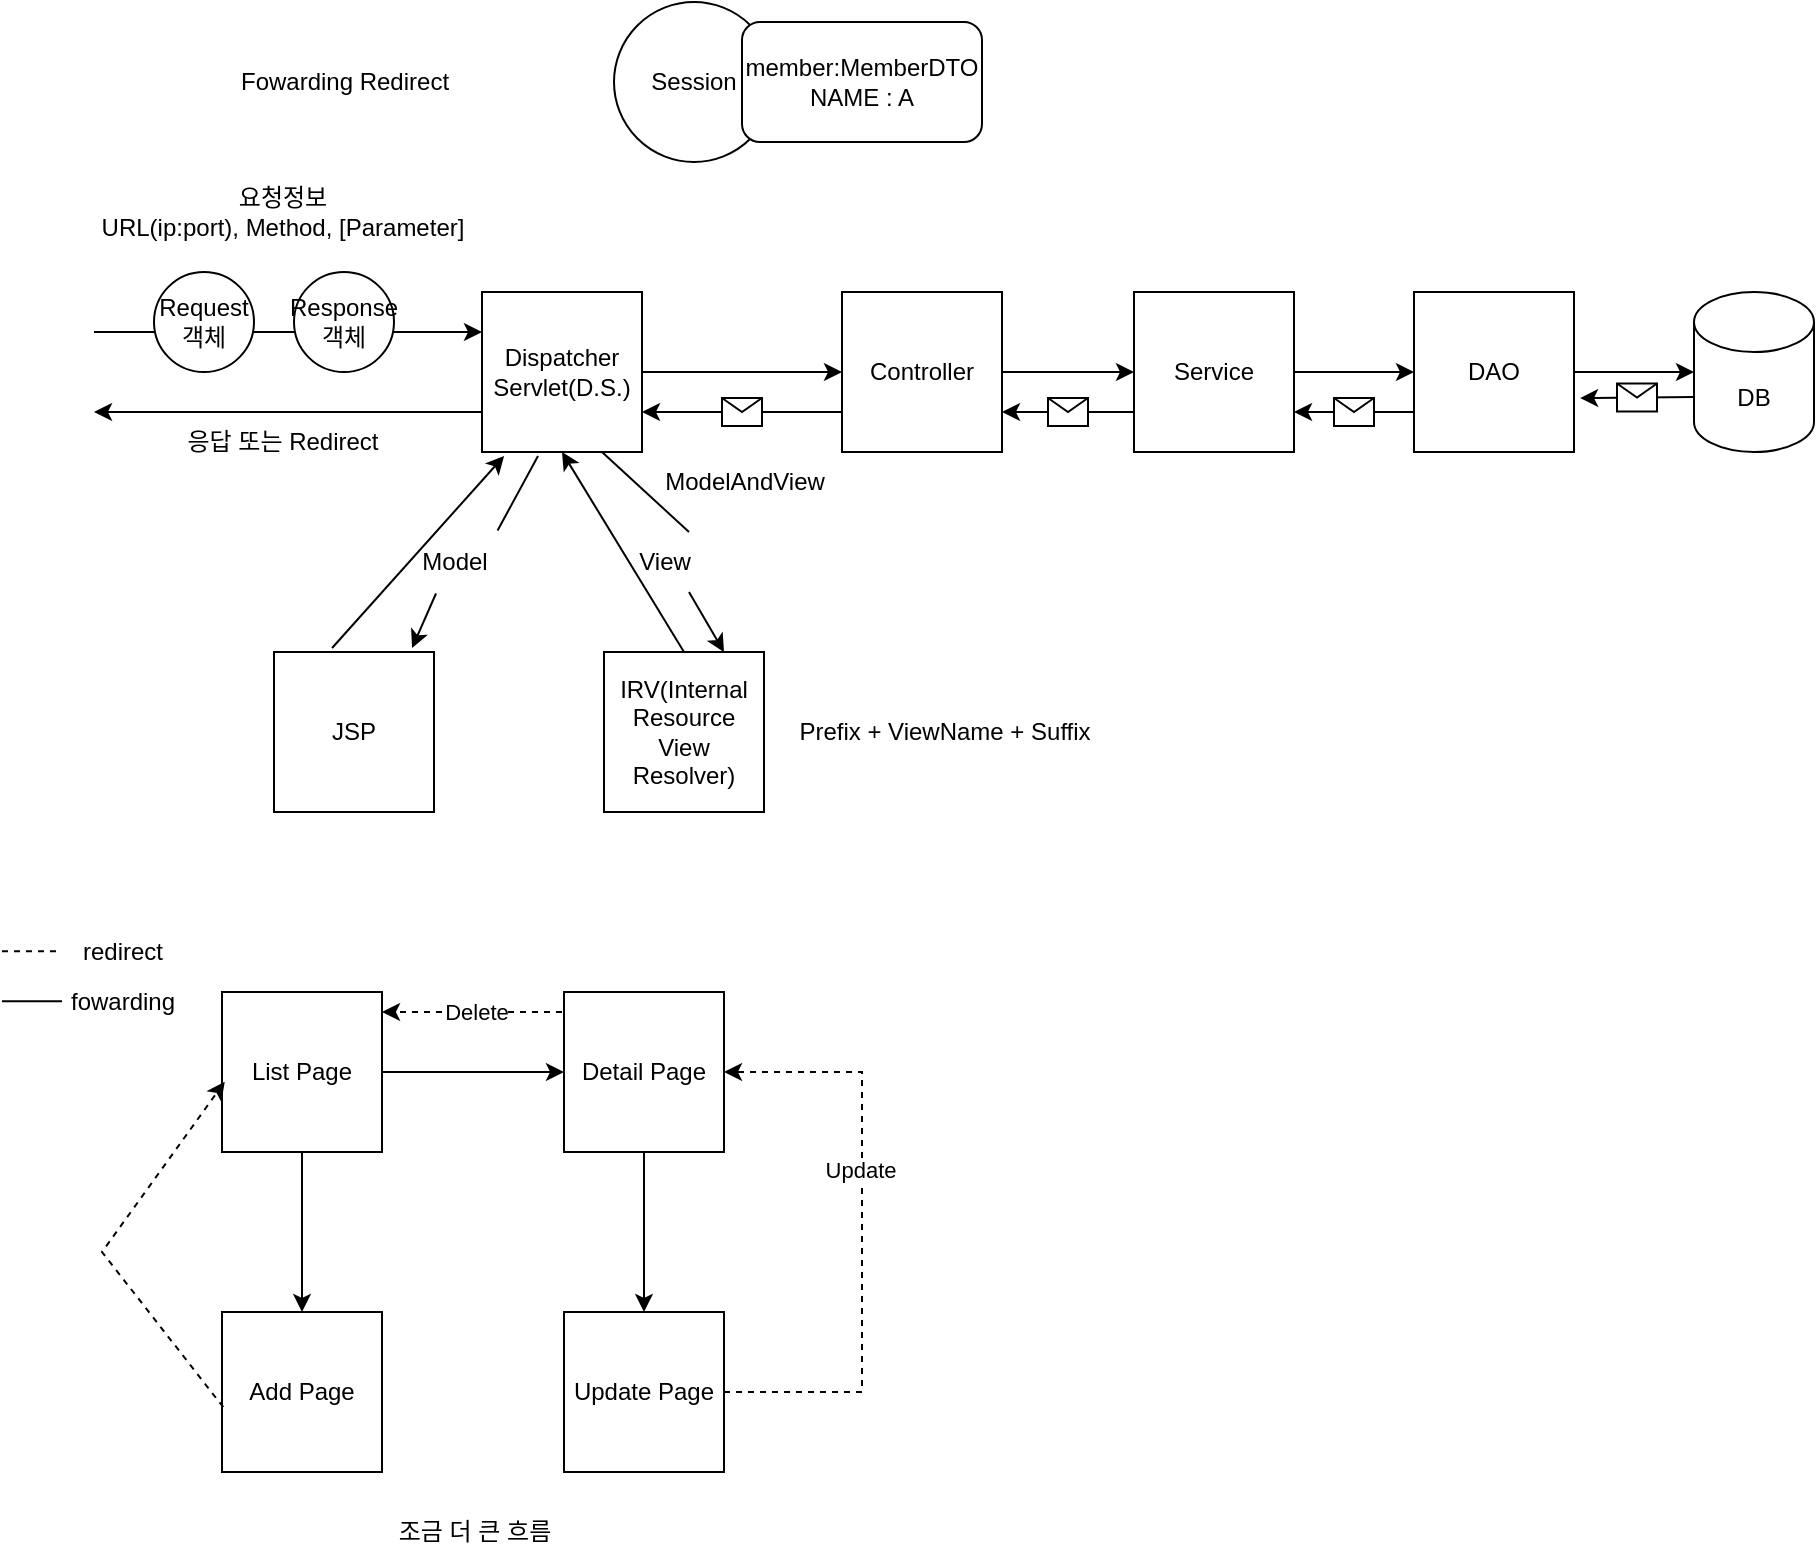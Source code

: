 <mxfile version="20.8.23" type="github" pages="4">
  <diagram name="Flow" id="SFtcmK7Nqqrt-ngyzojN">
    <mxGraphModel dx="504" dy="572" grid="1" gridSize="10" guides="1" tooltips="1" connect="1" arrows="1" fold="1" page="1" pageScale="1" pageWidth="1169" pageHeight="827" math="0" shadow="0">
      <root>
        <mxCell id="0" />
        <mxCell id="1" parent="0" />
        <mxCell id="UZKCKIMM1cQln6kZ_rzy-1" value="DB" style="shape=cylinder3;whiteSpace=wrap;html=1;boundedLbl=1;backgroundOutline=1;size=15;" parent="1" vertex="1">
          <mxGeometry x="876" y="170" width="60" height="80" as="geometry" />
        </mxCell>
        <mxCell id="UZKCKIMM1cQln6kZ_rzy-2" value="DAO" style="whiteSpace=wrap;html=1;aspect=fixed;" parent="1" vertex="1">
          <mxGeometry x="736" y="170" width="80" height="80" as="geometry" />
        </mxCell>
        <mxCell id="UZKCKIMM1cQln6kZ_rzy-3" value="Service" style="whiteSpace=wrap;html=1;aspect=fixed;" parent="1" vertex="1">
          <mxGeometry x="596" y="170" width="80" height="80" as="geometry" />
        </mxCell>
        <mxCell id="UZKCKIMM1cQln6kZ_rzy-4" value="JSP" style="whiteSpace=wrap;html=1;aspect=fixed;" parent="1" vertex="1">
          <mxGeometry x="166" y="350" width="80" height="80" as="geometry" />
        </mxCell>
        <mxCell id="UZKCKIMM1cQln6kZ_rzy-5" value="Dispatcher Servlet(D.S.)" style="whiteSpace=wrap;html=1;aspect=fixed;" parent="1" vertex="1">
          <mxGeometry x="270" y="170" width="80" height="80" as="geometry" />
        </mxCell>
        <mxCell id="UZKCKIMM1cQln6kZ_rzy-6" value="IRV(Internal Resource View Resolver)" style="whiteSpace=wrap;html=1;aspect=fixed;" parent="1" vertex="1">
          <mxGeometry x="331" y="350" width="80" height="80" as="geometry" />
        </mxCell>
        <mxCell id="UZKCKIMM1cQln6kZ_rzy-7" value="" style="endArrow=classic;html=1;rounded=0;startArrow=none;" parent="1" source="UZKCKIMM1cQln6kZ_rzy-10" edge="1">
          <mxGeometry width="50" height="50" relative="1" as="geometry">
            <mxPoint x="476" y="260" as="sourcePoint" />
            <mxPoint x="516" y="210" as="targetPoint" />
          </mxGeometry>
        </mxCell>
        <mxCell id="UZKCKIMM1cQln6kZ_rzy-8" value="" style="endArrow=classic;html=1;rounded=0;exitX=0;exitY=0;exitDx=0;exitDy=52.5;exitPerimeter=0;entryX=1.038;entryY=0.663;entryDx=0;entryDy=0;entryPerimeter=0;" parent="1" source="UZKCKIMM1cQln6kZ_rzy-1" target="UZKCKIMM1cQln6kZ_rzy-2" edge="1">
          <mxGeometry relative="1" as="geometry">
            <mxPoint x="696" y="360" as="sourcePoint" />
            <mxPoint x="796" y="360" as="targetPoint" />
          </mxGeometry>
        </mxCell>
        <mxCell id="UZKCKIMM1cQln6kZ_rzy-9" value="" style="shape=message;html=1;outlineConnect=0;" parent="UZKCKIMM1cQln6kZ_rzy-8" vertex="1">
          <mxGeometry width="20" height="14" relative="1" as="geometry">
            <mxPoint x="-10" y="-7" as="offset" />
          </mxGeometry>
        </mxCell>
        <mxCell id="UZKCKIMM1cQln6kZ_rzy-10" value="Controller" style="whiteSpace=wrap;html=1;aspect=fixed;" parent="1" vertex="1">
          <mxGeometry x="450" y="170" width="80" height="80" as="geometry" />
        </mxCell>
        <mxCell id="UZKCKIMM1cQln6kZ_rzy-11" value="" style="endArrow=classic;html=1;rounded=0;entryX=0;entryY=0.5;entryDx=0;entryDy=0;" parent="1" source="UZKCKIMM1cQln6kZ_rzy-5" target="UZKCKIMM1cQln6kZ_rzy-10" edge="1">
          <mxGeometry width="50" height="50" relative="1" as="geometry">
            <mxPoint x="396" y="260" as="sourcePoint" />
            <mxPoint x="446" y="210" as="targetPoint" />
          </mxGeometry>
        </mxCell>
        <mxCell id="UZKCKIMM1cQln6kZ_rzy-12" value="" style="endArrow=classic;html=1;rounded=0;entryX=0;entryY=0.5;entryDx=0;entryDy=0;" parent="1" source="UZKCKIMM1cQln6kZ_rzy-10" target="UZKCKIMM1cQln6kZ_rzy-3" edge="1">
          <mxGeometry width="50" height="50" relative="1" as="geometry">
            <mxPoint x="530" y="260" as="sourcePoint" />
            <mxPoint x="596" y="210" as="targetPoint" />
          </mxGeometry>
        </mxCell>
        <mxCell id="UZKCKIMM1cQln6kZ_rzy-13" value="" style="endArrow=classic;html=1;rounded=0;entryX=0;entryY=0.5;entryDx=0;entryDy=0;" parent="1" source="UZKCKIMM1cQln6kZ_rzy-3" target="UZKCKIMM1cQln6kZ_rzy-2" edge="1">
          <mxGeometry width="50" height="50" relative="1" as="geometry">
            <mxPoint x="676" y="260" as="sourcePoint" />
            <mxPoint x="736" y="210" as="targetPoint" />
          </mxGeometry>
        </mxCell>
        <mxCell id="UZKCKIMM1cQln6kZ_rzy-14" value="" style="endArrow=classic;html=1;rounded=0;entryX=0;entryY=0.5;entryDx=0;entryDy=0;entryPerimeter=0;" parent="1" source="UZKCKIMM1cQln6kZ_rzy-2" target="UZKCKIMM1cQln6kZ_rzy-1" edge="1">
          <mxGeometry width="50" height="50" relative="1" as="geometry">
            <mxPoint x="816" y="260" as="sourcePoint" />
            <mxPoint x="886.711" y="210" as="targetPoint" />
          </mxGeometry>
        </mxCell>
        <mxCell id="UZKCKIMM1cQln6kZ_rzy-15" value="" style="endArrow=classic;html=1;rounded=0;exitX=0;exitY=0.75;exitDx=0;exitDy=0;entryX=1;entryY=0.75;entryDx=0;entryDy=0;" parent="1" source="UZKCKIMM1cQln6kZ_rzy-2" target="UZKCKIMM1cQln6kZ_rzy-3" edge="1">
          <mxGeometry relative="1" as="geometry">
            <mxPoint x="686" y="310" as="sourcePoint" />
            <mxPoint x="786" y="310" as="targetPoint" />
          </mxGeometry>
        </mxCell>
        <mxCell id="UZKCKIMM1cQln6kZ_rzy-16" value="" style="shape=message;html=1;outlineConnect=0;" parent="UZKCKIMM1cQln6kZ_rzy-15" vertex="1">
          <mxGeometry width="20" height="14" relative="1" as="geometry">
            <mxPoint x="-10" y="-7" as="offset" />
          </mxGeometry>
        </mxCell>
        <mxCell id="UZKCKIMM1cQln6kZ_rzy-17" value="" style="endArrow=classic;html=1;rounded=0;exitX=0;exitY=0.75;exitDx=0;exitDy=0;entryX=1;entryY=0.75;entryDx=0;entryDy=0;" parent="1" source="UZKCKIMM1cQln6kZ_rzy-3" target="UZKCKIMM1cQln6kZ_rzy-10" edge="1">
          <mxGeometry relative="1" as="geometry">
            <mxPoint x="686" y="310" as="sourcePoint" />
            <mxPoint x="786" y="310" as="targetPoint" />
          </mxGeometry>
        </mxCell>
        <mxCell id="UZKCKIMM1cQln6kZ_rzy-18" value="" style="shape=message;html=1;outlineConnect=0;" parent="UZKCKIMM1cQln6kZ_rzy-17" vertex="1">
          <mxGeometry width="20" height="14" relative="1" as="geometry">
            <mxPoint x="-10" y="-7" as="offset" />
          </mxGeometry>
        </mxCell>
        <mxCell id="UZKCKIMM1cQln6kZ_rzy-19" value="" style="endArrow=classic;html=1;rounded=0;exitX=0;exitY=0.75;exitDx=0;exitDy=0;entryX=1;entryY=0.75;entryDx=0;entryDy=0;" parent="1" source="UZKCKIMM1cQln6kZ_rzy-10" target="UZKCKIMM1cQln6kZ_rzy-5" edge="1">
          <mxGeometry relative="1" as="geometry">
            <mxPoint x="686" y="310" as="sourcePoint" />
            <mxPoint x="786" y="310" as="targetPoint" />
          </mxGeometry>
        </mxCell>
        <mxCell id="UZKCKIMM1cQln6kZ_rzy-20" value="" style="shape=message;html=1;outlineConnect=0;" parent="UZKCKIMM1cQln6kZ_rzy-19" vertex="1">
          <mxGeometry width="20" height="14" relative="1" as="geometry">
            <mxPoint x="-10" y="-7" as="offset" />
          </mxGeometry>
        </mxCell>
        <mxCell id="UZKCKIMM1cQln6kZ_rzy-21" value="ModelAndView" style="text;html=1;align=center;verticalAlign=middle;resizable=0;points=[];autosize=1;strokeColor=none;fillColor=none;" parent="1" vertex="1">
          <mxGeometry x="351" y="250" width="100" height="30" as="geometry" />
        </mxCell>
        <mxCell id="UZKCKIMM1cQln6kZ_rzy-22" value="" style="endArrow=classic;html=1;rounded=0;exitX=0.75;exitY=1;exitDx=0;exitDy=0;entryX=0.75;entryY=0;entryDx=0;entryDy=0;startArrow=none;" parent="1" source="UZKCKIMM1cQln6kZ_rzy-27" target="UZKCKIMM1cQln6kZ_rzy-6" edge="1">
          <mxGeometry width="50" height="50" relative="1" as="geometry">
            <mxPoint x="716" y="340" as="sourcePoint" />
            <mxPoint x="386" y="350" as="targetPoint" />
          </mxGeometry>
        </mxCell>
        <mxCell id="UZKCKIMM1cQln6kZ_rzy-23" value="Prefix + ViewName + Suffix" style="text;html=1;align=center;verticalAlign=middle;resizable=0;points=[];autosize=1;strokeColor=none;fillColor=none;" parent="1" vertex="1">
          <mxGeometry x="416" y="375" width="170" height="30" as="geometry" />
        </mxCell>
        <mxCell id="UZKCKIMM1cQln6kZ_rzy-24" value="" style="endArrow=classic;html=1;rounded=0;exitX=0.5;exitY=0;exitDx=0;exitDy=0;exitPerimeter=0;entryX=0.5;entryY=1;entryDx=0;entryDy=0;" parent="1" source="UZKCKIMM1cQln6kZ_rzy-6" target="UZKCKIMM1cQln6kZ_rzy-5" edge="1">
          <mxGeometry width="50" height="50" relative="1" as="geometry">
            <mxPoint x="716" y="340" as="sourcePoint" />
            <mxPoint x="766" y="290" as="targetPoint" />
          </mxGeometry>
        </mxCell>
        <mxCell id="UZKCKIMM1cQln6kZ_rzy-25" value="" style="endArrow=classic;html=1;rounded=0;exitX=0.35;exitY=1.025;exitDx=0;exitDy=0;entryX=0.863;entryY=-0.025;entryDx=0;entryDy=0;exitPerimeter=0;entryPerimeter=0;startArrow=none;" parent="1" source="UZKCKIMM1cQln6kZ_rzy-29" target="UZKCKIMM1cQln6kZ_rzy-4" edge="1">
          <mxGeometry width="50" height="50" relative="1" as="geometry">
            <mxPoint x="716" y="340" as="sourcePoint" />
            <mxPoint x="766" y="290" as="targetPoint" />
          </mxGeometry>
        </mxCell>
        <mxCell id="UZKCKIMM1cQln6kZ_rzy-26" value="" style="endArrow=none;html=1;rounded=0;exitX=0.75;exitY=1;exitDx=0;exitDy=0;entryX=0.75;entryY=0;entryDx=0;entryDy=0;" parent="1" source="UZKCKIMM1cQln6kZ_rzy-5" target="UZKCKIMM1cQln6kZ_rzy-27" edge="1">
          <mxGeometry width="50" height="50" relative="1" as="geometry">
            <mxPoint x="330" y="250" as="sourcePoint" />
            <mxPoint x="391" y="350" as="targetPoint" />
          </mxGeometry>
        </mxCell>
        <mxCell id="UZKCKIMM1cQln6kZ_rzy-27" value="View" style="text;html=1;align=center;verticalAlign=middle;resizable=0;points=[];autosize=1;strokeColor=none;fillColor=none;" parent="1" vertex="1">
          <mxGeometry x="336" y="290" width="50" height="30" as="geometry" />
        </mxCell>
        <mxCell id="UZKCKIMM1cQln6kZ_rzy-28" value="" style="endArrow=none;html=1;rounded=0;exitX=0.35;exitY=1.025;exitDx=0;exitDy=0;entryX=0.863;entryY=-0.025;entryDx=0;entryDy=0;exitPerimeter=0;entryPerimeter=0;" parent="1" source="UZKCKIMM1cQln6kZ_rzy-5" target="UZKCKIMM1cQln6kZ_rzy-29" edge="1">
          <mxGeometry width="50" height="50" relative="1" as="geometry">
            <mxPoint x="298" y="252" as="sourcePoint" />
            <mxPoint x="235.04" y="348" as="targetPoint" />
          </mxGeometry>
        </mxCell>
        <mxCell id="UZKCKIMM1cQln6kZ_rzy-29" value="Model" style="text;html=1;align=center;verticalAlign=middle;resizable=0;points=[];autosize=1;strokeColor=none;fillColor=none;" parent="1" vertex="1">
          <mxGeometry x="226" y="290" width="60" height="30" as="geometry" />
        </mxCell>
        <mxCell id="UZKCKIMM1cQln6kZ_rzy-30" value="" style="endArrow=classic;html=1;rounded=0;exitX=0.363;exitY=-0.025;exitDx=0;exitDy=0;exitPerimeter=0;entryX=0.138;entryY=1.025;entryDx=0;entryDy=0;entryPerimeter=0;" parent="1" source="UZKCKIMM1cQln6kZ_rzy-4" target="UZKCKIMM1cQln6kZ_rzy-5" edge="1">
          <mxGeometry width="50" height="50" relative="1" as="geometry">
            <mxPoint x="176" y="320" as="sourcePoint" />
            <mxPoint x="226" y="270" as="targetPoint" />
          </mxGeometry>
        </mxCell>
        <mxCell id="UZKCKIMM1cQln6kZ_rzy-31" value="" style="endArrow=classic;html=1;rounded=0;exitX=0;exitY=0.75;exitDx=0;exitDy=0;" parent="1" source="UZKCKIMM1cQln6kZ_rzy-5" edge="1">
          <mxGeometry width="50" height="50" relative="1" as="geometry">
            <mxPoint x="716" y="340" as="sourcePoint" />
            <mxPoint x="76" y="230" as="targetPoint" />
          </mxGeometry>
        </mxCell>
        <mxCell id="UZKCKIMM1cQln6kZ_rzy-32" value="" style="endArrow=classic;html=1;rounded=0;entryX=0;entryY=0.25;entryDx=0;entryDy=0;" parent="1" target="UZKCKIMM1cQln6kZ_rzy-5" edge="1">
          <mxGeometry width="50" height="50" relative="1" as="geometry">
            <mxPoint x="76" y="190" as="sourcePoint" />
            <mxPoint x="676" y="250" as="targetPoint" />
          </mxGeometry>
        </mxCell>
        <mxCell id="UZKCKIMM1cQln6kZ_rzy-33" value="요청정보&lt;br&gt;URL(ip:port), Method, [Parameter]" style="text;html=1;align=center;verticalAlign=middle;resizable=0;points=[];autosize=1;strokeColor=none;fillColor=none;" parent="1" vertex="1">
          <mxGeometry x="70" y="110" width="200" height="40" as="geometry" />
        </mxCell>
        <mxCell id="UZKCKIMM1cQln6kZ_rzy-34" value="Request&lt;br&gt;객체" style="ellipse;whiteSpace=wrap;html=1;aspect=fixed;" parent="1" vertex="1">
          <mxGeometry x="106" y="160" width="50" height="50" as="geometry" />
        </mxCell>
        <mxCell id="UZKCKIMM1cQln6kZ_rzy-35" value="Response&lt;br&gt;객체" style="ellipse;whiteSpace=wrap;html=1;aspect=fixed;" parent="1" vertex="1">
          <mxGeometry x="176" y="160" width="50" height="50" as="geometry" />
        </mxCell>
        <mxCell id="UZKCKIMM1cQln6kZ_rzy-36" value="Fowarding Redirect" style="text;html=1;align=center;verticalAlign=middle;resizable=0;points=[];autosize=1;strokeColor=none;fillColor=none;" parent="1" vertex="1">
          <mxGeometry x="136" y="50" width="130" height="30" as="geometry" />
        </mxCell>
        <mxCell id="UZKCKIMM1cQln6kZ_rzy-37" value="응답 또는 Redirect" style="text;html=1;align=center;verticalAlign=middle;resizable=0;points=[];autosize=1;strokeColor=none;fillColor=none;" parent="1" vertex="1">
          <mxGeometry x="110" y="230" width="120" height="30" as="geometry" />
        </mxCell>
        <mxCell id="UZKCKIMM1cQln6kZ_rzy-38" value="" style="edgeStyle=orthogonalEdgeStyle;rounded=0;orthogonalLoop=1;jettySize=auto;html=1;" parent="1" source="UZKCKIMM1cQln6kZ_rzy-40" target="UZKCKIMM1cQln6kZ_rzy-42" edge="1">
          <mxGeometry relative="1" as="geometry" />
        </mxCell>
        <mxCell id="UZKCKIMM1cQln6kZ_rzy-39" value="" style="edgeStyle=orthogonalEdgeStyle;rounded=0;orthogonalLoop=1;jettySize=auto;html=1;" parent="1" source="UZKCKIMM1cQln6kZ_rzy-40" target="UZKCKIMM1cQln6kZ_rzy-43" edge="1">
          <mxGeometry relative="1" as="geometry" />
        </mxCell>
        <mxCell id="UZKCKIMM1cQln6kZ_rzy-40" value="List Page" style="whiteSpace=wrap;html=1;aspect=fixed;" parent="1" vertex="1">
          <mxGeometry x="140" y="520" width="80" height="80" as="geometry" />
        </mxCell>
        <mxCell id="UZKCKIMM1cQln6kZ_rzy-41" value="" style="edgeStyle=orthogonalEdgeStyle;rounded=0;orthogonalLoop=1;jettySize=auto;html=1;" parent="1" source="UZKCKIMM1cQln6kZ_rzy-42" target="UZKCKIMM1cQln6kZ_rzy-47" edge="1">
          <mxGeometry relative="1" as="geometry" />
        </mxCell>
        <mxCell id="UZKCKIMM1cQln6kZ_rzy-42" value="Detail Page" style="whiteSpace=wrap;html=1;aspect=fixed;" parent="1" vertex="1">
          <mxGeometry x="311" y="520" width="80" height="80" as="geometry" />
        </mxCell>
        <mxCell id="UZKCKIMM1cQln6kZ_rzy-43" value="Add Page" style="whiteSpace=wrap;html=1;aspect=fixed;" parent="1" vertex="1">
          <mxGeometry x="140" y="680" width="80" height="80" as="geometry" />
        </mxCell>
        <mxCell id="UZKCKIMM1cQln6kZ_rzy-44" value="" style="endArrow=classic;html=1;rounded=0;exitX=0.008;exitY=0.595;exitDx=0;exitDy=0;exitPerimeter=0;entryX=0.017;entryY=0.561;entryDx=0;entryDy=0;entryPerimeter=0;dashed=1;" parent="1" source="UZKCKIMM1cQln6kZ_rzy-43" target="UZKCKIMM1cQln6kZ_rzy-40" edge="1">
          <mxGeometry width="50" height="50" relative="1" as="geometry">
            <mxPoint x="140" y="720" as="sourcePoint" />
            <mxPoint x="190" y="670" as="targetPoint" />
            <Array as="points">
              <mxPoint x="80" y="650" />
            </Array>
          </mxGeometry>
        </mxCell>
        <mxCell id="UZKCKIMM1cQln6kZ_rzy-45" value="" style="endArrow=classic;html=1;rounded=0;dashed=1;" parent="1" edge="1">
          <mxGeometry width="50" height="50" relative="1" as="geometry">
            <mxPoint x="310" y="530" as="sourcePoint" />
            <mxPoint x="220" y="530" as="targetPoint" />
            <Array as="points" />
          </mxGeometry>
        </mxCell>
        <mxCell id="UZKCKIMM1cQln6kZ_rzy-46" value="Delete" style="edgeLabel;html=1;align=center;verticalAlign=middle;resizable=0;points=[];" parent="UZKCKIMM1cQln6kZ_rzy-45" vertex="1" connectable="0">
          <mxGeometry x="0.325" relative="1" as="geometry">
            <mxPoint x="16" as="offset" />
          </mxGeometry>
        </mxCell>
        <mxCell id="UZKCKIMM1cQln6kZ_rzy-47" value="Update Page" style="whiteSpace=wrap;html=1;aspect=fixed;" parent="1" vertex="1">
          <mxGeometry x="311" y="680" width="80" height="80" as="geometry" />
        </mxCell>
        <mxCell id="UZKCKIMM1cQln6kZ_rzy-48" value="" style="endArrow=none;html=1;rounded=0;dashed=1;" parent="1" edge="1">
          <mxGeometry width="50" height="50" relative="1" as="geometry">
            <mxPoint x="30" y="499.66" as="sourcePoint" />
            <mxPoint x="60" y="499.66" as="targetPoint" />
          </mxGeometry>
        </mxCell>
        <mxCell id="UZKCKIMM1cQln6kZ_rzy-49" value="redirect" style="text;html=1;align=center;verticalAlign=middle;resizable=0;points=[];autosize=1;strokeColor=none;fillColor=none;" parent="1" vertex="1">
          <mxGeometry x="60" y="485" width="60" height="30" as="geometry" />
        </mxCell>
        <mxCell id="UZKCKIMM1cQln6kZ_rzy-50" value="" style="endArrow=classic;html=1;rounded=0;dashed=1;exitX=1;exitY=0.5;exitDx=0;exitDy=0;entryX=1;entryY=0.5;entryDx=0;entryDy=0;" parent="1" source="UZKCKIMM1cQln6kZ_rzy-47" edge="1" target="UZKCKIMM1cQln6kZ_rzy-42">
          <mxGeometry width="50" height="50" relative="1" as="geometry">
            <mxPoint x="391" y="720" as="sourcePoint" />
            <mxPoint x="460" y="560" as="targetPoint" />
            <Array as="points">
              <mxPoint x="460" y="720" />
              <mxPoint x="460" y="560" />
            </Array>
          </mxGeometry>
        </mxCell>
        <mxCell id="UZKCKIMM1cQln6kZ_rzy-51" value="Update" style="edgeLabel;html=1;align=center;verticalAlign=middle;resizable=0;points=[];" parent="UZKCKIMM1cQln6kZ_rzy-50" vertex="1" connectable="0">
          <mxGeometry x="0.211" y="1" relative="1" as="geometry">
            <mxPoint as="offset" />
          </mxGeometry>
        </mxCell>
        <mxCell id="UZKCKIMM1cQln6kZ_rzy-52" value="" style="endArrow=none;html=1;rounded=0;" parent="1" edge="1">
          <mxGeometry width="50" height="50" relative="1" as="geometry">
            <mxPoint x="30" y="524.66" as="sourcePoint" />
            <mxPoint x="60" y="524.66" as="targetPoint" />
          </mxGeometry>
        </mxCell>
        <mxCell id="UZKCKIMM1cQln6kZ_rzy-53" value="fowarding" style="text;html=1;align=center;verticalAlign=middle;resizable=0;points=[];autosize=1;strokeColor=none;fillColor=none;" parent="1" vertex="1">
          <mxGeometry x="50" y="510" width="80" height="30" as="geometry" />
        </mxCell>
        <mxCell id="UZKCKIMM1cQln6kZ_rzy-54" value="조금 더 큰 흐름" style="text;html=1;align=center;verticalAlign=middle;resizable=0;points=[];autosize=1;strokeColor=none;fillColor=none;" parent="1" vertex="1">
          <mxGeometry x="211" y="775" width="110" height="30" as="geometry" />
        </mxCell>
        <mxCell id="ZMDJ8Z7MwRsi8SXzyfe7-2" value="Session" style="ellipse;whiteSpace=wrap;html=1;" parent="1" vertex="1">
          <mxGeometry x="336" y="25" width="80" height="80" as="geometry" />
        </mxCell>
        <mxCell id="ZMDJ8Z7MwRsi8SXzyfe7-4" value="member:MemberDTO&lt;br&gt;NAME : A" style="rounded=1;whiteSpace=wrap;html=1;" parent="1" vertex="1">
          <mxGeometry x="400" y="35" width="120" height="60" as="geometry" />
        </mxCell>
      </root>
    </mxGraphModel>
  </diagram>
  <diagram name="Class Diagram - Product" id="oJIKgDH8NWRH0oZ029Za">
    <mxGraphModel dx="1434" dy="756" grid="1" gridSize="10" guides="1" tooltips="1" connect="1" arrows="1" fold="1" page="1" pageScale="1" pageWidth="1169" pageHeight="827" math="0" shadow="0">
      <root>
        <mxCell id="0" />
        <mxCell id="1" parent="0" />
        <mxCell id="afDt_r49-M6QYHOoE6Rl-1" value="ProductDAO" style="swimlane;fontStyle=1;align=center;verticalAlign=top;childLayout=stackLayout;horizontal=1;startSize=26;horizontalStack=0;resizeParent=1;resizeParentMax=0;resizeLast=0;collapsible=1;marginBottom=0;" parent="1" vertex="1">
          <mxGeometry x="770" y="130" width="260" height="190" as="geometry" />
        </mxCell>
        <mxCell id="afDt_r49-M6QYHOoE6Rl-2" value="- sqlSession: SqlSession&#xa;- NAMESPACE : String" style="text;strokeColor=none;fillColor=none;align=left;verticalAlign=top;spacingLeft=4;spacingRight=4;overflow=hidden;rotatable=0;points=[[0,0.5],[1,0.5]];portConstraint=eastwest;" parent="afDt_r49-M6QYHOoE6Rl-1" vertex="1">
          <mxGeometry y="26" width="260" height="44" as="geometry" />
        </mxCell>
        <mxCell id="afDt_r49-M6QYHOoE6Rl-3" value="" style="line;strokeWidth=1;fillColor=none;align=left;verticalAlign=middle;spacingTop=-1;spacingLeft=3;spacingRight=3;rotatable=0;labelPosition=right;points=[];portConstraint=eastwest;strokeColor=inherit;" parent="afDt_r49-M6QYHOoE6Rl-1" vertex="1">
          <mxGeometry y="70" width="260" height="10" as="geometry" />
        </mxCell>
        <mxCell id="afDt_r49-M6QYHOoE6Rl-4" value="+ getProductList(): List&lt;ProductDTO&gt;&#xa;+ getProductDetail(ProductDTO): ProductDTO&#xa;+ setProductAdd(ProductDTO): int" style="text;strokeColor=none;fillColor=none;align=left;verticalAlign=top;spacingLeft=4;spacingRight=4;overflow=hidden;rotatable=0;points=[[0,0.5],[1,0.5]];portConstraint=eastwest;" parent="afDt_r49-M6QYHOoE6Rl-1" vertex="1">
          <mxGeometry y="80" width="260" height="110" as="geometry" />
        </mxCell>
        <mxCell id="afDt_r49-M6QYHOoE6Rl-5" value="&lt;font style=&quot;font-size: 24px;&quot;&gt;Class Diagram&lt;/font&gt;" style="text;html=1;align=center;verticalAlign=middle;resizable=0;points=[];autosize=1;strokeColor=none;fillColor=none;" parent="1" vertex="1">
          <mxGeometry x="40" y="40" width="180" height="40" as="geometry" />
        </mxCell>
        <mxCell id="afDt_r49-M6QYHOoE6Rl-6" value="&lt;font style=&quot;font-size: 12px;&quot;&gt;Product&lt;br&gt;&lt;/font&gt;" style="text;html=1;align=center;verticalAlign=middle;resizable=0;points=[];autosize=1;strokeColor=none;fillColor=none;fontSize=24;" parent="1" vertex="1">
          <mxGeometry x="40" y="80" width="60" height="40" as="geometry" />
        </mxCell>
        <mxCell id="afDt_r49-M6QYHOoE6Rl-8" value="ProductService" style="swimlane;fontStyle=1;align=center;verticalAlign=top;childLayout=stackLayout;horizontal=1;startSize=26;horizontalStack=0;resizeParent=1;resizeParentMax=0;resizeLast=0;collapsible=1;marginBottom=0;fontSize=12;" parent="1" vertex="1">
          <mxGeometry x="370" y="130" width="340" height="200" as="geometry" />
        </mxCell>
        <mxCell id="afDt_r49-M6QYHOoE6Rl-9" value="- ProductDAO: ProductDAO" style="text;strokeColor=none;fillColor=none;align=left;verticalAlign=top;spacingLeft=4;spacingRight=4;overflow=hidden;rotatable=0;points=[[0,0.5],[1,0.5]];portConstraint=eastwest;fontSize=12;" parent="afDt_r49-M6QYHOoE6Rl-8" vertex="1">
          <mxGeometry y="26" width="340" height="26" as="geometry" />
        </mxCell>
        <mxCell id="afDt_r49-M6QYHOoE6Rl-10" value="" style="line;strokeWidth=1;fillColor=none;align=left;verticalAlign=middle;spacingTop=-1;spacingLeft=3;spacingRight=3;rotatable=0;labelPosition=right;points=[];portConstraint=eastwest;strokeColor=inherit;fontSize=12;" parent="afDt_r49-M6QYHOoE6Rl-8" vertex="1">
          <mxGeometry y="52" width="340" height="8" as="geometry" />
        </mxCell>
        <mxCell id="afDt_r49-M6QYHOoE6Rl-11" value="+ getProductList(): List&lt;ProductDTO&gt;&#xa;+ getProductDetail(ProductDTO): ProductDTO&#xa;+ setProductAdd(ProductDTO, List&lt;ProductOptionDTO&gt;): int" style="text;strokeColor=none;fillColor=none;align=left;verticalAlign=top;spacingLeft=4;spacingRight=4;overflow=hidden;rotatable=0;points=[[0,0.5],[1,0.5]];portConstraint=eastwest;fontSize=12;" parent="afDt_r49-M6QYHOoE6Rl-8" vertex="1">
          <mxGeometry y="60" width="340" height="140" as="geometry" />
        </mxCell>
        <mxCell id="afDt_r49-M6QYHOoE6Rl-12" value="ProductController" style="swimlane;fontStyle=1;align=center;verticalAlign=top;childLayout=stackLayout;horizontal=1;startSize=26;horizontalStack=0;resizeParent=1;resizeParentMax=0;resizeLast=0;collapsible=1;marginBottom=0;fontSize=12;" parent="1" vertex="1">
          <mxGeometry x="40" y="130" width="270" height="200" as="geometry" />
        </mxCell>
        <mxCell id="afDt_r49-M6QYHOoE6Rl-13" value="- ProductService: ProductService" style="text;strokeColor=none;fillColor=none;align=left;verticalAlign=top;spacingLeft=4;spacingRight=4;overflow=hidden;rotatable=0;points=[[0,0.5],[1,0.5]];portConstraint=eastwest;fontSize=12;" parent="afDt_r49-M6QYHOoE6Rl-12" vertex="1">
          <mxGeometry y="26" width="270" height="26" as="geometry" />
        </mxCell>
        <mxCell id="afDt_r49-M6QYHOoE6Rl-14" value="" style="line;strokeWidth=1;fillColor=none;align=left;verticalAlign=middle;spacingTop=-1;spacingLeft=3;spacingRight=3;rotatable=0;labelPosition=right;points=[];portConstraint=eastwest;strokeColor=inherit;fontSize=12;" parent="afDt_r49-M6QYHOoE6Rl-12" vertex="1">
          <mxGeometry y="52" width="270" height="8" as="geometry" />
        </mxCell>
        <mxCell id="afDt_r49-M6QYHOoE6Rl-15" value="+ getProductList(): ModelAndView&#xa;+ getProductDetail(ProductDTO): String&#xa;+ setProductAdd(): Void&#xa;+ setProductAdd(ProductDTO): String" style="text;strokeColor=none;fillColor=none;align=left;verticalAlign=top;spacingLeft=4;spacingRight=4;overflow=hidden;rotatable=0;points=[[0,0.5],[1,0.5]];portConstraint=eastwest;fontSize=12;" parent="afDt_r49-M6QYHOoE6Rl-12" vertex="1">
          <mxGeometry y="60" width="270" height="140" as="geometry" />
        </mxCell>
        <mxCell id="afDt_r49-M6QYHOoE6Rl-17" value="" style="edgeStyle=orthogonalEdgeStyle;rounded=0;orthogonalLoop=1;jettySize=auto;html=1;fontSize=12;" parent="1" source="afDt_r49-M6QYHOoE6Rl-15" target="afDt_r49-M6QYHOoE6Rl-11" edge="1">
          <mxGeometry relative="1" as="geometry" />
        </mxCell>
        <mxCell id="afDt_r49-M6QYHOoE6Rl-20" value="ProductControll는&lt;br&gt;ProductService를 참조하겠다&lt;br&gt;= 즉, 필요하다. 의존적이다" style="text;html=1;align=center;verticalAlign=middle;resizable=0;points=[];autosize=1;strokeColor=none;fillColor=none;fontSize=12;" parent="1" vertex="1">
          <mxGeometry x="250" y="330" width="180" height="60" as="geometry" />
        </mxCell>
        <mxCell id="afDt_r49-M6QYHOoE6Rl-21" value="ProductService는&lt;br&gt;ProductDAO를 참조하겠다.&lt;br&gt;= 즉, 필요하다. 의존적이다" style="text;html=1;align=center;verticalAlign=middle;resizable=0;points=[];autosize=1;strokeColor=none;fillColor=none;fontSize=12;" parent="1" vertex="1">
          <mxGeometry x="660" y="329" width="170" height="60" as="geometry" />
        </mxCell>
        <mxCell id="afDt_r49-M6QYHOoE6Rl-37" value="" style="edgeStyle=orthogonalEdgeStyle;rounded=0;orthogonalLoop=1;jettySize=auto;html=1;fontSize=12;" parent="1" source="afDt_r49-M6QYHOoE6Rl-11" target="afDt_r49-M6QYHOoE6Rl-4" edge="1">
          <mxGeometry relative="1" as="geometry" />
        </mxCell>
      </root>
    </mxGraphModel>
  </diagram>
  <diagram name="Class Diagram - Member" id="LSad5rz9S8A5LqyNK1hd">
    <mxGraphModel dx="1434" dy="756" grid="1" gridSize="10" guides="1" tooltips="1" connect="1" arrows="1" fold="1" page="1" pageScale="1" pageWidth="1169" pageHeight="827" math="0" shadow="0">
      <root>
        <mxCell id="0" />
        <mxCell id="1" parent="0" />
        <mxCell id="8meTgkc3xByESBasRRkq-5" value="&lt;font style=&quot;font-size: 24px;&quot;&gt;Class Diagram&lt;/font&gt;" style="text;html=1;align=center;verticalAlign=middle;resizable=0;points=[];autosize=1;strokeColor=none;fillColor=none;" parent="1" vertex="1">
          <mxGeometry x="40" y="40" width="180" height="40" as="geometry" />
        </mxCell>
        <mxCell id="8meTgkc3xByESBasRRkq-19" value="MemberDAO&#xa;" style="swimlane;fontStyle=1;align=center;verticalAlign=top;childLayout=stackLayout;horizontal=1;startSize=26;horizontalStack=0;resizeParent=1;resizeParentMax=0;resizeLast=0;collapsible=1;marginBottom=0;fontSize=12;" parent="1" vertex="1">
          <mxGeometry x="780" y="130" width="260" height="170" as="geometry" />
        </mxCell>
        <mxCell id="8meTgkc3xByESBasRRkq-20" value="- sqlSession: SqlSession&#xa;- NAMESPACE: String" style="text;strokeColor=none;fillColor=none;align=left;verticalAlign=top;spacingLeft=4;spacingRight=4;overflow=hidden;rotatable=0;points=[[0,0.5],[1,0.5]];portConstraint=eastwest;fontSize=12;" parent="8meTgkc3xByESBasRRkq-19" vertex="1">
          <mxGeometry y="26" width="260" height="44" as="geometry" />
        </mxCell>
        <mxCell id="8meTgkc3xByESBasRRkq-21" value="" style="line;strokeWidth=1;fillColor=none;align=left;verticalAlign=middle;spacingTop=-1;spacingLeft=3;spacingRight=3;rotatable=0;labelPosition=right;points=[];portConstraint=eastwest;strokeColor=inherit;fontSize=12;" parent="8meTgkc3xByESBasRRkq-19" vertex="1">
          <mxGeometry y="70" width="260" height="8" as="geometry" />
        </mxCell>
        <mxCell id="8meTgkc3xByESBasRRkq-22" value="+ setMemberAdd(MemberDTO): int" style="text;strokeColor=none;fillColor=none;align=left;verticalAlign=top;spacingLeft=4;spacingRight=4;overflow=hidden;rotatable=0;points=[[0,0.5],[1,0.5]];portConstraint=eastwest;fontSize=12;" parent="8meTgkc3xByESBasRRkq-19" vertex="1">
          <mxGeometry y="78" width="260" height="92" as="geometry" />
        </mxCell>
        <mxCell id="8meTgkc3xByESBasRRkq-23" value="Member" style="text;html=1;align=center;verticalAlign=middle;resizable=0;points=[];autosize=1;strokeColor=none;fillColor=none;fontSize=12;" parent="1" vertex="1">
          <mxGeometry x="40" y="90" width="70" height="30" as="geometry" />
        </mxCell>
        <mxCell id="8meTgkc3xByESBasRRkq-24" value="MemberService" style="swimlane;fontStyle=1;align=center;verticalAlign=top;childLayout=stackLayout;horizontal=1;startSize=26;horizontalStack=0;resizeParent=1;resizeParentMax=0;resizeLast=0;collapsible=1;marginBottom=0;fontSize=12;" parent="1" vertex="1">
          <mxGeometry x="390" y="130" width="330" height="170" as="geometry" />
        </mxCell>
        <mxCell id="8meTgkc3xByESBasRRkq-25" value="- memberDAO: MemberDAO" style="text;strokeColor=none;fillColor=none;align=left;verticalAlign=top;spacingLeft=4;spacingRight=4;overflow=hidden;rotatable=0;points=[[0,0.5],[1,0.5]];portConstraint=eastwest;fontSize=12;" parent="8meTgkc3xByESBasRRkq-24" vertex="1">
          <mxGeometry y="26" width="330" height="26" as="geometry" />
        </mxCell>
        <mxCell id="8meTgkc3xByESBasRRkq-26" value="" style="line;strokeWidth=1;fillColor=none;align=left;verticalAlign=middle;spacingTop=-1;spacingLeft=3;spacingRight=3;rotatable=0;labelPosition=right;points=[];portConstraint=eastwest;strokeColor=inherit;fontSize=12;" parent="8meTgkc3xByESBasRRkq-24" vertex="1">
          <mxGeometry y="52" width="330" height="8" as="geometry" />
        </mxCell>
        <mxCell id="8meTgkc3xByESBasRRkq-27" value="+ setMemberAdd(memberDTO): int" style="text;strokeColor=none;fillColor=none;align=left;verticalAlign=top;spacingLeft=4;spacingRight=4;overflow=hidden;rotatable=0;points=[[0,0.5],[1,0.5]];portConstraint=eastwest;fontSize=12;" parent="8meTgkc3xByESBasRRkq-24" vertex="1">
          <mxGeometry y="60" width="330" height="110" as="geometry" />
        </mxCell>
        <mxCell id="8meTgkc3xByESBasRRkq-28" value="MemberController" style="swimlane;fontStyle=1;align=center;verticalAlign=top;childLayout=stackLayout;horizontal=1;startSize=26;horizontalStack=0;resizeParent=1;resizeParentMax=0;resizeLast=0;collapsible=1;marginBottom=0;fontSize=12;" parent="1" vertex="1">
          <mxGeometry x="50" y="130" width="270" height="170" as="geometry" />
        </mxCell>
        <mxCell id="8meTgkc3xByESBasRRkq-29" value="- memberService: MemberService" style="text;strokeColor=none;fillColor=none;align=left;verticalAlign=top;spacingLeft=4;spacingRight=4;overflow=hidden;rotatable=0;points=[[0,0.5],[1,0.5]];portConstraint=eastwest;fontSize=12;" parent="8meTgkc3xByESBasRRkq-28" vertex="1">
          <mxGeometry y="26" width="270" height="26" as="geometry" />
        </mxCell>
        <mxCell id="8meTgkc3xByESBasRRkq-30" value="" style="line;strokeWidth=1;fillColor=none;align=left;verticalAlign=middle;spacingTop=-1;spacingLeft=3;spacingRight=3;rotatable=0;labelPosition=right;points=[];portConstraint=eastwest;strokeColor=inherit;fontSize=12;" parent="8meTgkc3xByESBasRRkq-28" vertex="1">
          <mxGeometry y="52" width="270" height="8" as="geometry" />
        </mxCell>
        <mxCell id="8meTgkc3xByESBasRRkq-31" value="+ setMemberAdd(): Void&#xa;+ setMemberAdd(MemberDTO): String" style="text;strokeColor=none;fillColor=none;align=left;verticalAlign=top;spacingLeft=4;spacingRight=4;overflow=hidden;rotatable=0;points=[[0,0.5],[1,0.5]];portConstraint=eastwest;fontSize=12;" parent="8meTgkc3xByESBasRRkq-28" vertex="1">
          <mxGeometry y="60" width="270" height="110" as="geometry" />
        </mxCell>
        <mxCell id="8meTgkc3xByESBasRRkq-33" value="" style="edgeStyle=orthogonalEdgeStyle;rounded=0;orthogonalLoop=1;jettySize=auto;html=1;fontSize=12;" parent="1" source="8meTgkc3xByESBasRRkq-31" target="8meTgkc3xByESBasRRkq-27" edge="1">
          <mxGeometry relative="1" as="geometry" />
        </mxCell>
        <mxCell id="8meTgkc3xByESBasRRkq-34" value="" style="edgeStyle=orthogonalEdgeStyle;rounded=0;orthogonalLoop=1;jettySize=auto;html=1;fontSize=12;" parent="1" source="8meTgkc3xByESBasRRkq-27" target="8meTgkc3xByESBasRRkq-22" edge="1">
          <mxGeometry relative="1" as="geometry" />
        </mxCell>
      </root>
    </mxGraphModel>
  </diagram>
  <diagram id="3InIwJ8d-Wb8pKKtj7sz" name="Class Diagram - BankBook">
    <mxGraphModel dx="1434" dy="756" grid="1" gridSize="10" guides="1" tooltips="1" connect="1" arrows="1" fold="1" page="1" pageScale="1" pageWidth="1169" pageHeight="827" math="0" shadow="0">
      <root>
        <mxCell id="0" />
        <mxCell id="1" parent="0" />
        <mxCell id="59W39HSvaZz6ngL0H4Sn-1" value="BankBook" style="text;html=1;align=center;verticalAlign=middle;resizable=0;points=[];autosize=1;strokeColor=none;fillColor=none;" vertex="1" parent="1">
          <mxGeometry x="40" y="90" width="80" height="30" as="geometry" />
        </mxCell>
        <mxCell id="59W39HSvaZz6ngL0H4Sn-2" value="BankBookDAO" style="swimlane;fontStyle=1;align=center;verticalAlign=top;childLayout=stackLayout;horizontal=1;startSize=26;horizontalStack=0;resizeParent=1;resizeParentMax=0;resizeLast=0;collapsible=1;marginBottom=0;" vertex="1" parent="1">
          <mxGeometry x="780" y="131" width="300" height="200" as="geometry" />
        </mxCell>
        <mxCell id="59W39HSvaZz6ngL0H4Sn-3" value="- sqlSession: SqlSession&#xa;- NAMESPACE: String" style="text;strokeColor=none;fillColor=none;align=left;verticalAlign=top;spacingLeft=4;spacingRight=4;overflow=hidden;rotatable=0;points=[[0,0.5],[1,0.5]];portConstraint=eastwest;" vertex="1" parent="59W39HSvaZz6ngL0H4Sn-2">
          <mxGeometry y="26" width="300" height="44" as="geometry" />
        </mxCell>
        <mxCell id="59W39HSvaZz6ngL0H4Sn-4" value="" style="line;strokeWidth=1;fillColor=none;align=left;verticalAlign=middle;spacingTop=-1;spacingLeft=3;spacingRight=3;rotatable=0;labelPosition=right;points=[];portConstraint=eastwest;strokeColor=inherit;" vertex="1" parent="59W39HSvaZz6ngL0H4Sn-2">
          <mxGeometry y="70" width="300" height="8" as="geometry" />
        </mxCell>
        <mxCell id="59W39HSvaZz6ngL0H4Sn-5" value="+ getBankBookList() : List&lt;BankBookDTO&gt;&#xa;+ getBankBookDetail(BankBookDTO): BankBookDTO&#xa;+ setBankBookAdd(BankBookDTO): int&#xa;+ setBankBookUpdate(BankBookDTO): int&#xa;+ setBankBookDelete(BankBookDTO): int" style="text;strokeColor=none;fillColor=none;align=left;verticalAlign=top;spacingLeft=4;spacingRight=4;overflow=hidden;rotatable=0;points=[[0,0.5],[1,0.5]];portConstraint=eastwest;" vertex="1" parent="59W39HSvaZz6ngL0H4Sn-2">
          <mxGeometry y="78" width="300" height="122" as="geometry" />
        </mxCell>
        <mxCell id="59W39HSvaZz6ngL0H4Sn-6" value="BankBookService" style="swimlane;fontStyle=1;align=center;verticalAlign=top;childLayout=stackLayout;horizontal=1;startSize=26;horizontalStack=0;resizeParent=1;resizeParentMax=0;resizeLast=0;collapsible=1;marginBottom=0;" vertex="1" parent="1">
          <mxGeometry x="410" y="131" width="300" height="200" as="geometry" />
        </mxCell>
        <mxCell id="59W39HSvaZz6ngL0H4Sn-7" value="- bankBookDAO: BankBookDAO" style="text;strokeColor=none;fillColor=none;align=left;verticalAlign=top;spacingLeft=4;spacingRight=4;overflow=hidden;rotatable=0;points=[[0,0.5],[1,0.5]];portConstraint=eastwest;" vertex="1" parent="59W39HSvaZz6ngL0H4Sn-6">
          <mxGeometry y="26" width="300" height="44" as="geometry" />
        </mxCell>
        <mxCell id="59W39HSvaZz6ngL0H4Sn-8" value="" style="line;strokeWidth=1;fillColor=none;align=left;verticalAlign=middle;spacingTop=-1;spacingLeft=3;spacingRight=3;rotatable=0;labelPosition=right;points=[];portConstraint=eastwest;strokeColor=inherit;" vertex="1" parent="59W39HSvaZz6ngL0H4Sn-6">
          <mxGeometry y="70" width="300" height="8" as="geometry" />
        </mxCell>
        <mxCell id="59W39HSvaZz6ngL0H4Sn-9" value="+ getBankBookList() : List&lt;BankBookDTO&gt;&#xa;+ getBankBookDetail(BankBookDTO): BankBookDTO&#xa;+ setBankBookAdd(BankBookDTO): int&#xa;+ setBankBookUpdate(BankBookDTO): int&#xa;+ setBankBookDelete(BankBookDTO): int" style="text;strokeColor=none;fillColor=none;align=left;verticalAlign=top;spacingLeft=4;spacingRight=4;overflow=hidden;rotatable=0;points=[[0,0.5],[1,0.5]];portConstraint=eastwest;" vertex="1" parent="59W39HSvaZz6ngL0H4Sn-6">
          <mxGeometry y="78" width="300" height="122" as="geometry" />
        </mxCell>
        <mxCell id="59W39HSvaZz6ngL0H4Sn-10" value="" style="edgeStyle=orthogonalEdgeStyle;rounded=0;orthogonalLoop=1;jettySize=auto;html=1;" edge="1" parent="1" source="59W39HSvaZz6ngL0H4Sn-9" target="59W39HSvaZz6ngL0H4Sn-5">
          <mxGeometry relative="1" as="geometry" />
        </mxCell>
        <mxCell id="59W39HSvaZz6ngL0H4Sn-11" value="BankBookService가 BankBookDAO를 참조하겠다&lt;br&gt;(= BankBookService내에 BankBookDAO객체가 있어야한다)" style="text;html=1;align=center;verticalAlign=middle;resizable=0;points=[];autosize=1;strokeColor=none;fillColor=none;" vertex="1" parent="1">
          <mxGeometry x="570" y="331" width="340" height="40" as="geometry" />
        </mxCell>
        <mxCell id="59W39HSvaZz6ngL0H4Sn-12" value="BankBookController" style="swimlane;fontStyle=1;align=center;verticalAlign=top;childLayout=stackLayout;horizontal=1;startSize=26;horizontalStack=0;resizeParent=1;resizeParentMax=0;resizeLast=0;collapsible=1;marginBottom=0;" vertex="1" parent="1">
          <mxGeometry x="50" y="131" width="300" height="200" as="geometry" />
        </mxCell>
        <mxCell id="59W39HSvaZz6ngL0H4Sn-13" value="- bankBookService: BankBookService" style="text;strokeColor=none;fillColor=none;align=left;verticalAlign=top;spacingLeft=4;spacingRight=4;overflow=hidden;rotatable=0;points=[[0,0.5],[1,0.5]];portConstraint=eastwest;" vertex="1" parent="59W39HSvaZz6ngL0H4Sn-12">
          <mxGeometry y="26" width="300" height="44" as="geometry" />
        </mxCell>
        <mxCell id="59W39HSvaZz6ngL0H4Sn-14" value="" style="line;strokeWidth=1;fillColor=none;align=left;verticalAlign=middle;spacingTop=-1;spacingLeft=3;spacingRight=3;rotatable=0;labelPosition=right;points=[];portConstraint=eastwest;strokeColor=inherit;" vertex="1" parent="59W39HSvaZz6ngL0H4Sn-12">
          <mxGeometry y="70" width="300" height="8" as="geometry" />
        </mxCell>
        <mxCell id="59W39HSvaZz6ngL0H4Sn-15" value="+ getBankBookList() : ModelAndView&#xa;+ getBankBookDetail(BankBookDTO): ModelAndView&#xa;+ setBankBookAdd(BankBookDTO): ModelAndView&#xa;+ setBankBookUpdate(BankBookDTO): ModelAndView&#xa;+ setBankBookDelete(BankBookDTO): ModelAndView" style="text;strokeColor=none;fillColor=none;align=left;verticalAlign=top;spacingLeft=4;spacingRight=4;overflow=hidden;rotatable=0;points=[[0,0.5],[1,0.5]];portConstraint=eastwest;" vertex="1" parent="59W39HSvaZz6ngL0H4Sn-12">
          <mxGeometry y="78" width="300" height="122" as="geometry" />
        </mxCell>
        <mxCell id="59W39HSvaZz6ngL0H4Sn-16" value="Controller의 메서드가 리턴하는 타입&lt;br&gt;- void, String, ModelAndView&lt;br&gt;&lt;br&gt;모두다 같은 타입으로 통일해도 상관없다." style="text;html=1;align=center;verticalAlign=middle;resizable=0;points=[];autosize=1;strokeColor=none;fillColor=none;" vertex="1" parent="1">
          <mxGeometry x="70" y="331" width="240" height="70" as="geometry" />
        </mxCell>
        <mxCell id="59W39HSvaZz6ngL0H4Sn-17" value="" style="edgeStyle=orthogonalEdgeStyle;rounded=0;orthogonalLoop=1;jettySize=auto;html=1;" edge="1" parent="1" source="59W39HSvaZz6ngL0H4Sn-15" target="59W39HSvaZz6ngL0H4Sn-9">
          <mxGeometry relative="1" as="geometry" />
        </mxCell>
        <mxCell id="HUP1ulZKVKruywNHOhGj-1" value="&lt;font style=&quot;font-size: 24px;&quot;&gt;Class Diagram&lt;/font&gt;" style="text;html=1;align=center;verticalAlign=middle;resizable=0;points=[];autosize=1;strokeColor=none;fillColor=none;" vertex="1" parent="1">
          <mxGeometry x="40" y="40" width="180" height="40" as="geometry" />
        </mxCell>
      </root>
    </mxGraphModel>
  </diagram>
</mxfile>
